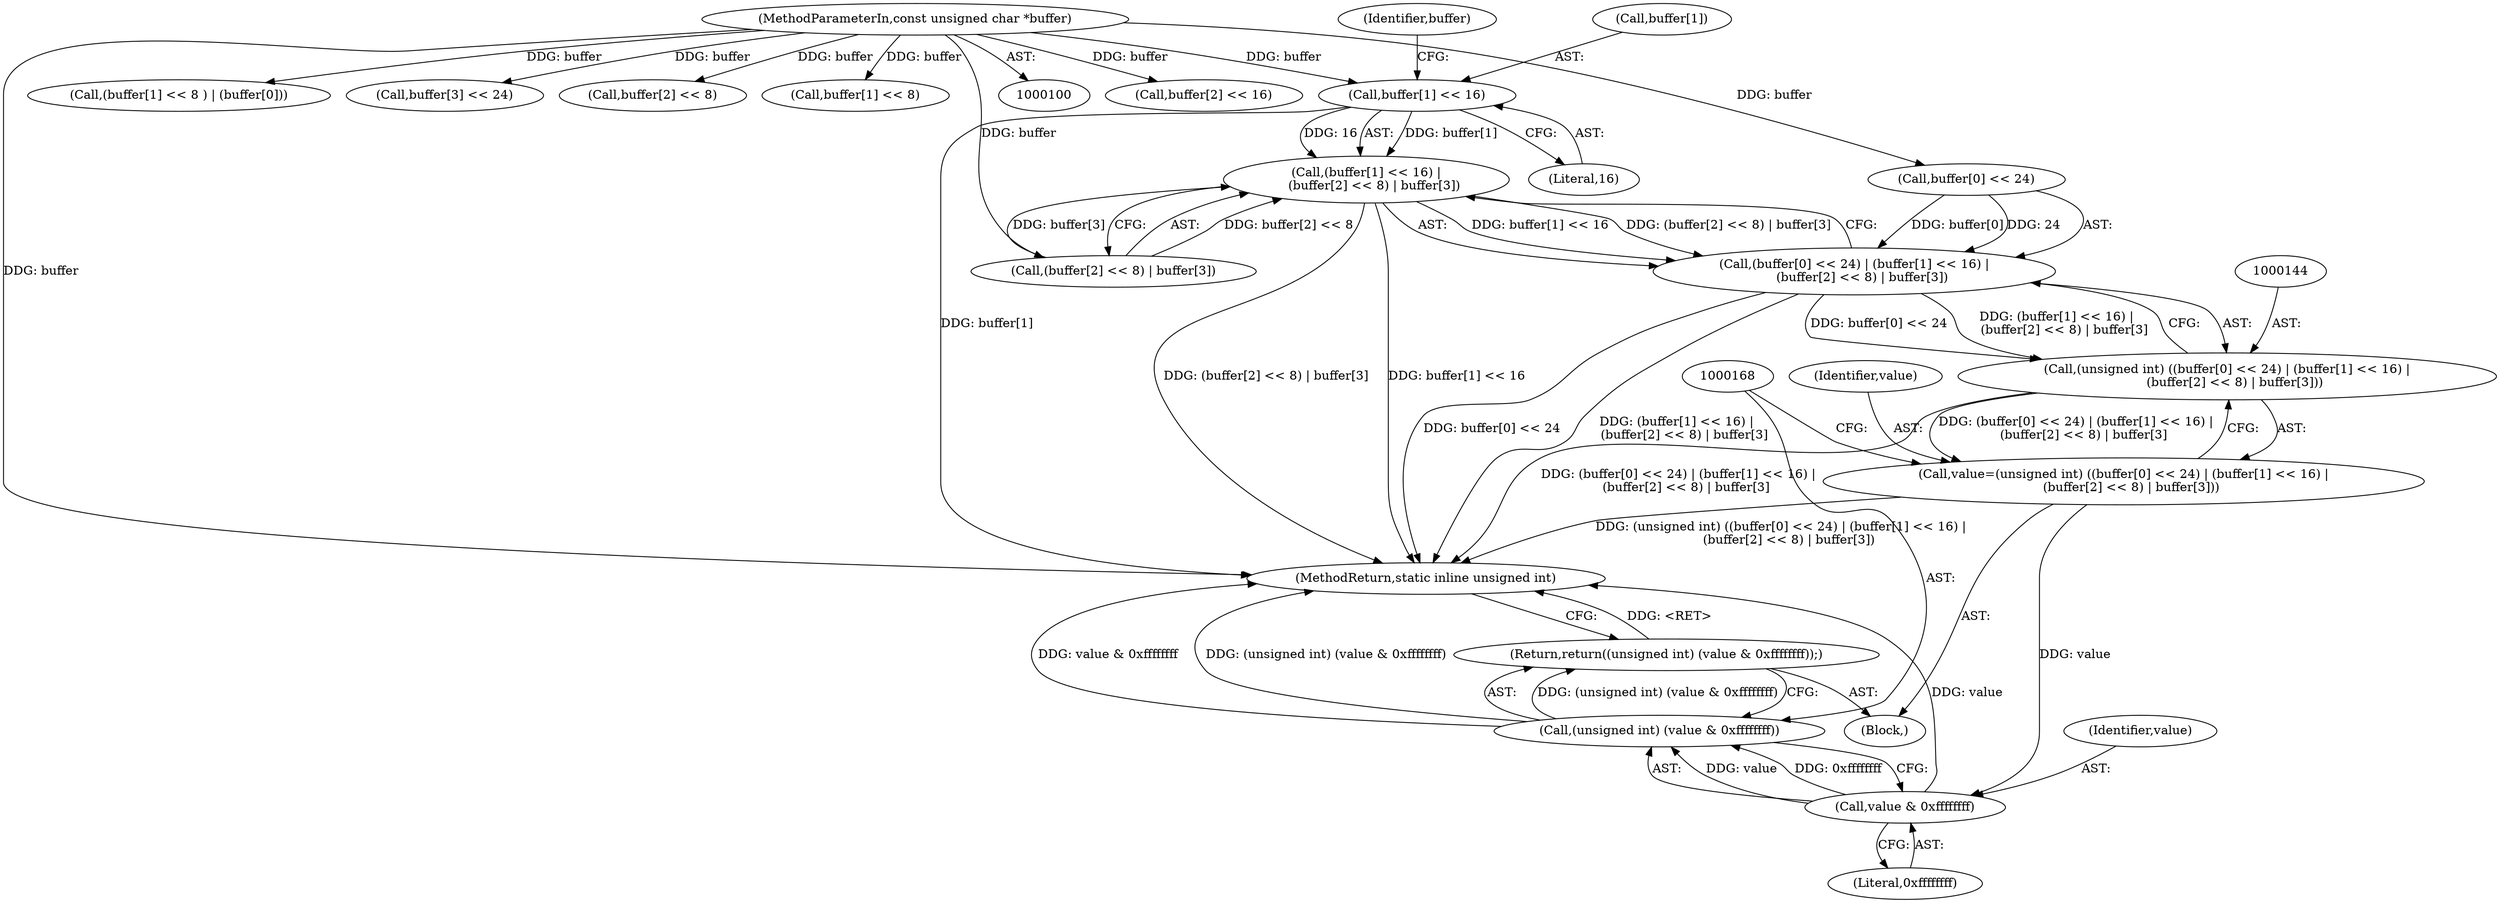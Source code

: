 digraph "1_ImageMagick_d8ab7f046587f2e9f734b687ba7e6e10147c294b_10@array" {
"1000152" [label="(Call,buffer[1] << 16)"];
"1000102" [label="(MethodParameterIn,const unsigned char *buffer)"];
"1000151" [label="(Call,(buffer[1] << 16) |\n    (buffer[2] << 8) | buffer[3])"];
"1000145" [label="(Call,(buffer[0] << 24) | (buffer[1] << 16) |\n    (buffer[2] << 8) | buffer[3])"];
"1000143" [label="(Call,(unsigned int) ((buffer[0] << 24) | (buffer[1] << 16) |\n    (buffer[2] << 8) | buffer[3]))"];
"1000141" [label="(Call,value=(unsigned int) ((buffer[0] << 24) | (buffer[1] << 16) |\n    (buffer[2] << 8) | buffer[3]))"];
"1000169" [label="(Call,value & 0xffffffff)"];
"1000167" [label="(Call,(unsigned int) (value & 0xffffffff))"];
"1000166" [label="(Return,return((unsigned int) (value & 0xffffffff));)"];
"1000151" [label="(Call,(buffer[1] << 16) |\n    (buffer[2] << 8) | buffer[3])"];
"1000143" [label="(Call,(unsigned int) ((buffer[0] << 24) | (buffer[1] << 16) |\n    (buffer[2] << 8) | buffer[3]))"];
"1000141" [label="(Call,value=(unsigned int) ((buffer[0] << 24) | (buffer[1] << 16) |\n    (buffer[2] << 8) | buffer[3]))"];
"1000142" [label="(Identifier,value)"];
"1000169" [label="(Call,value & 0xffffffff)"];
"1000160" [label="(Identifier,buffer)"];
"1000166" [label="(Return,return((unsigned int) (value & 0xffffffff));)"];
"1000121" [label="(Call,buffer[2] << 16)"];
"1000153" [label="(Call,buffer[1])"];
"1000102" [label="(MethodParameterIn,const unsigned char *buffer)"];
"1000103" [label="(Block,)"];
"1000171" [label="(Literal,0xffffffff)"];
"1000156" [label="(Literal,16)"];
"1000157" [label="(Call,(buffer[2] << 8) | buffer[3])"];
"1000167" [label="(Call,(unsigned int) (value & 0xffffffff))"];
"1000145" [label="(Call,(buffer[0] << 24) | (buffer[1] << 16) |\n    (buffer[2] << 8) | buffer[3])"];
"1000152" [label="(Call,buffer[1] << 16)"];
"1000126" [label="(Call,(buffer[1] << 8 ) | (buffer[0]))"];
"1000170" [label="(Identifier,value)"];
"1000115" [label="(Call,buffer[3] << 24)"];
"1000158" [label="(Call,buffer[2] << 8)"];
"1000127" [label="(Call,buffer[1] << 8)"];
"1000146" [label="(Call,buffer[0] << 24)"];
"1000172" [label="(MethodReturn,static inline unsigned int)"];
"1000152" -> "1000151"  [label="AST: "];
"1000152" -> "1000156"  [label="CFG: "];
"1000153" -> "1000152"  [label="AST: "];
"1000156" -> "1000152"  [label="AST: "];
"1000160" -> "1000152"  [label="CFG: "];
"1000152" -> "1000172"  [label="DDG: buffer[1]"];
"1000152" -> "1000151"  [label="DDG: buffer[1]"];
"1000152" -> "1000151"  [label="DDG: 16"];
"1000102" -> "1000152"  [label="DDG: buffer"];
"1000102" -> "1000100"  [label="AST: "];
"1000102" -> "1000172"  [label="DDG: buffer"];
"1000102" -> "1000115"  [label="DDG: buffer"];
"1000102" -> "1000121"  [label="DDG: buffer"];
"1000102" -> "1000127"  [label="DDG: buffer"];
"1000102" -> "1000126"  [label="DDG: buffer"];
"1000102" -> "1000146"  [label="DDG: buffer"];
"1000102" -> "1000158"  [label="DDG: buffer"];
"1000102" -> "1000157"  [label="DDG: buffer"];
"1000151" -> "1000145"  [label="AST: "];
"1000151" -> "1000157"  [label="CFG: "];
"1000157" -> "1000151"  [label="AST: "];
"1000145" -> "1000151"  [label="CFG: "];
"1000151" -> "1000172"  [label="DDG: (buffer[2] << 8) | buffer[3]"];
"1000151" -> "1000172"  [label="DDG: buffer[1] << 16"];
"1000151" -> "1000145"  [label="DDG: buffer[1] << 16"];
"1000151" -> "1000145"  [label="DDG: (buffer[2] << 8) | buffer[3]"];
"1000157" -> "1000151"  [label="DDG: buffer[2] << 8"];
"1000157" -> "1000151"  [label="DDG: buffer[3]"];
"1000145" -> "1000143"  [label="AST: "];
"1000146" -> "1000145"  [label="AST: "];
"1000143" -> "1000145"  [label="CFG: "];
"1000145" -> "1000172"  [label="DDG: (buffer[1] << 16) |\n    (buffer[2] << 8) | buffer[3]"];
"1000145" -> "1000172"  [label="DDG: buffer[0] << 24"];
"1000145" -> "1000143"  [label="DDG: buffer[0] << 24"];
"1000145" -> "1000143"  [label="DDG: (buffer[1] << 16) |\n    (buffer[2] << 8) | buffer[3]"];
"1000146" -> "1000145"  [label="DDG: buffer[0]"];
"1000146" -> "1000145"  [label="DDG: 24"];
"1000143" -> "1000141"  [label="AST: "];
"1000144" -> "1000143"  [label="AST: "];
"1000141" -> "1000143"  [label="CFG: "];
"1000143" -> "1000172"  [label="DDG: (buffer[0] << 24) | (buffer[1] << 16) |\n    (buffer[2] << 8) | buffer[3]"];
"1000143" -> "1000141"  [label="DDG: (buffer[0] << 24) | (buffer[1] << 16) |\n    (buffer[2] << 8) | buffer[3]"];
"1000141" -> "1000103"  [label="AST: "];
"1000142" -> "1000141"  [label="AST: "];
"1000168" -> "1000141"  [label="CFG: "];
"1000141" -> "1000172"  [label="DDG: (unsigned int) ((buffer[0] << 24) | (buffer[1] << 16) |\n    (buffer[2] << 8) | buffer[3])"];
"1000141" -> "1000169"  [label="DDG: value"];
"1000169" -> "1000167"  [label="AST: "];
"1000169" -> "1000171"  [label="CFG: "];
"1000170" -> "1000169"  [label="AST: "];
"1000171" -> "1000169"  [label="AST: "];
"1000167" -> "1000169"  [label="CFG: "];
"1000169" -> "1000172"  [label="DDG: value"];
"1000169" -> "1000167"  [label="DDG: value"];
"1000169" -> "1000167"  [label="DDG: 0xffffffff"];
"1000167" -> "1000166"  [label="AST: "];
"1000168" -> "1000167"  [label="AST: "];
"1000166" -> "1000167"  [label="CFG: "];
"1000167" -> "1000172"  [label="DDG: value & 0xffffffff"];
"1000167" -> "1000172"  [label="DDG: (unsigned int) (value & 0xffffffff)"];
"1000167" -> "1000166"  [label="DDG: (unsigned int) (value & 0xffffffff)"];
"1000166" -> "1000103"  [label="AST: "];
"1000172" -> "1000166"  [label="CFG: "];
"1000166" -> "1000172"  [label="DDG: <RET>"];
}
